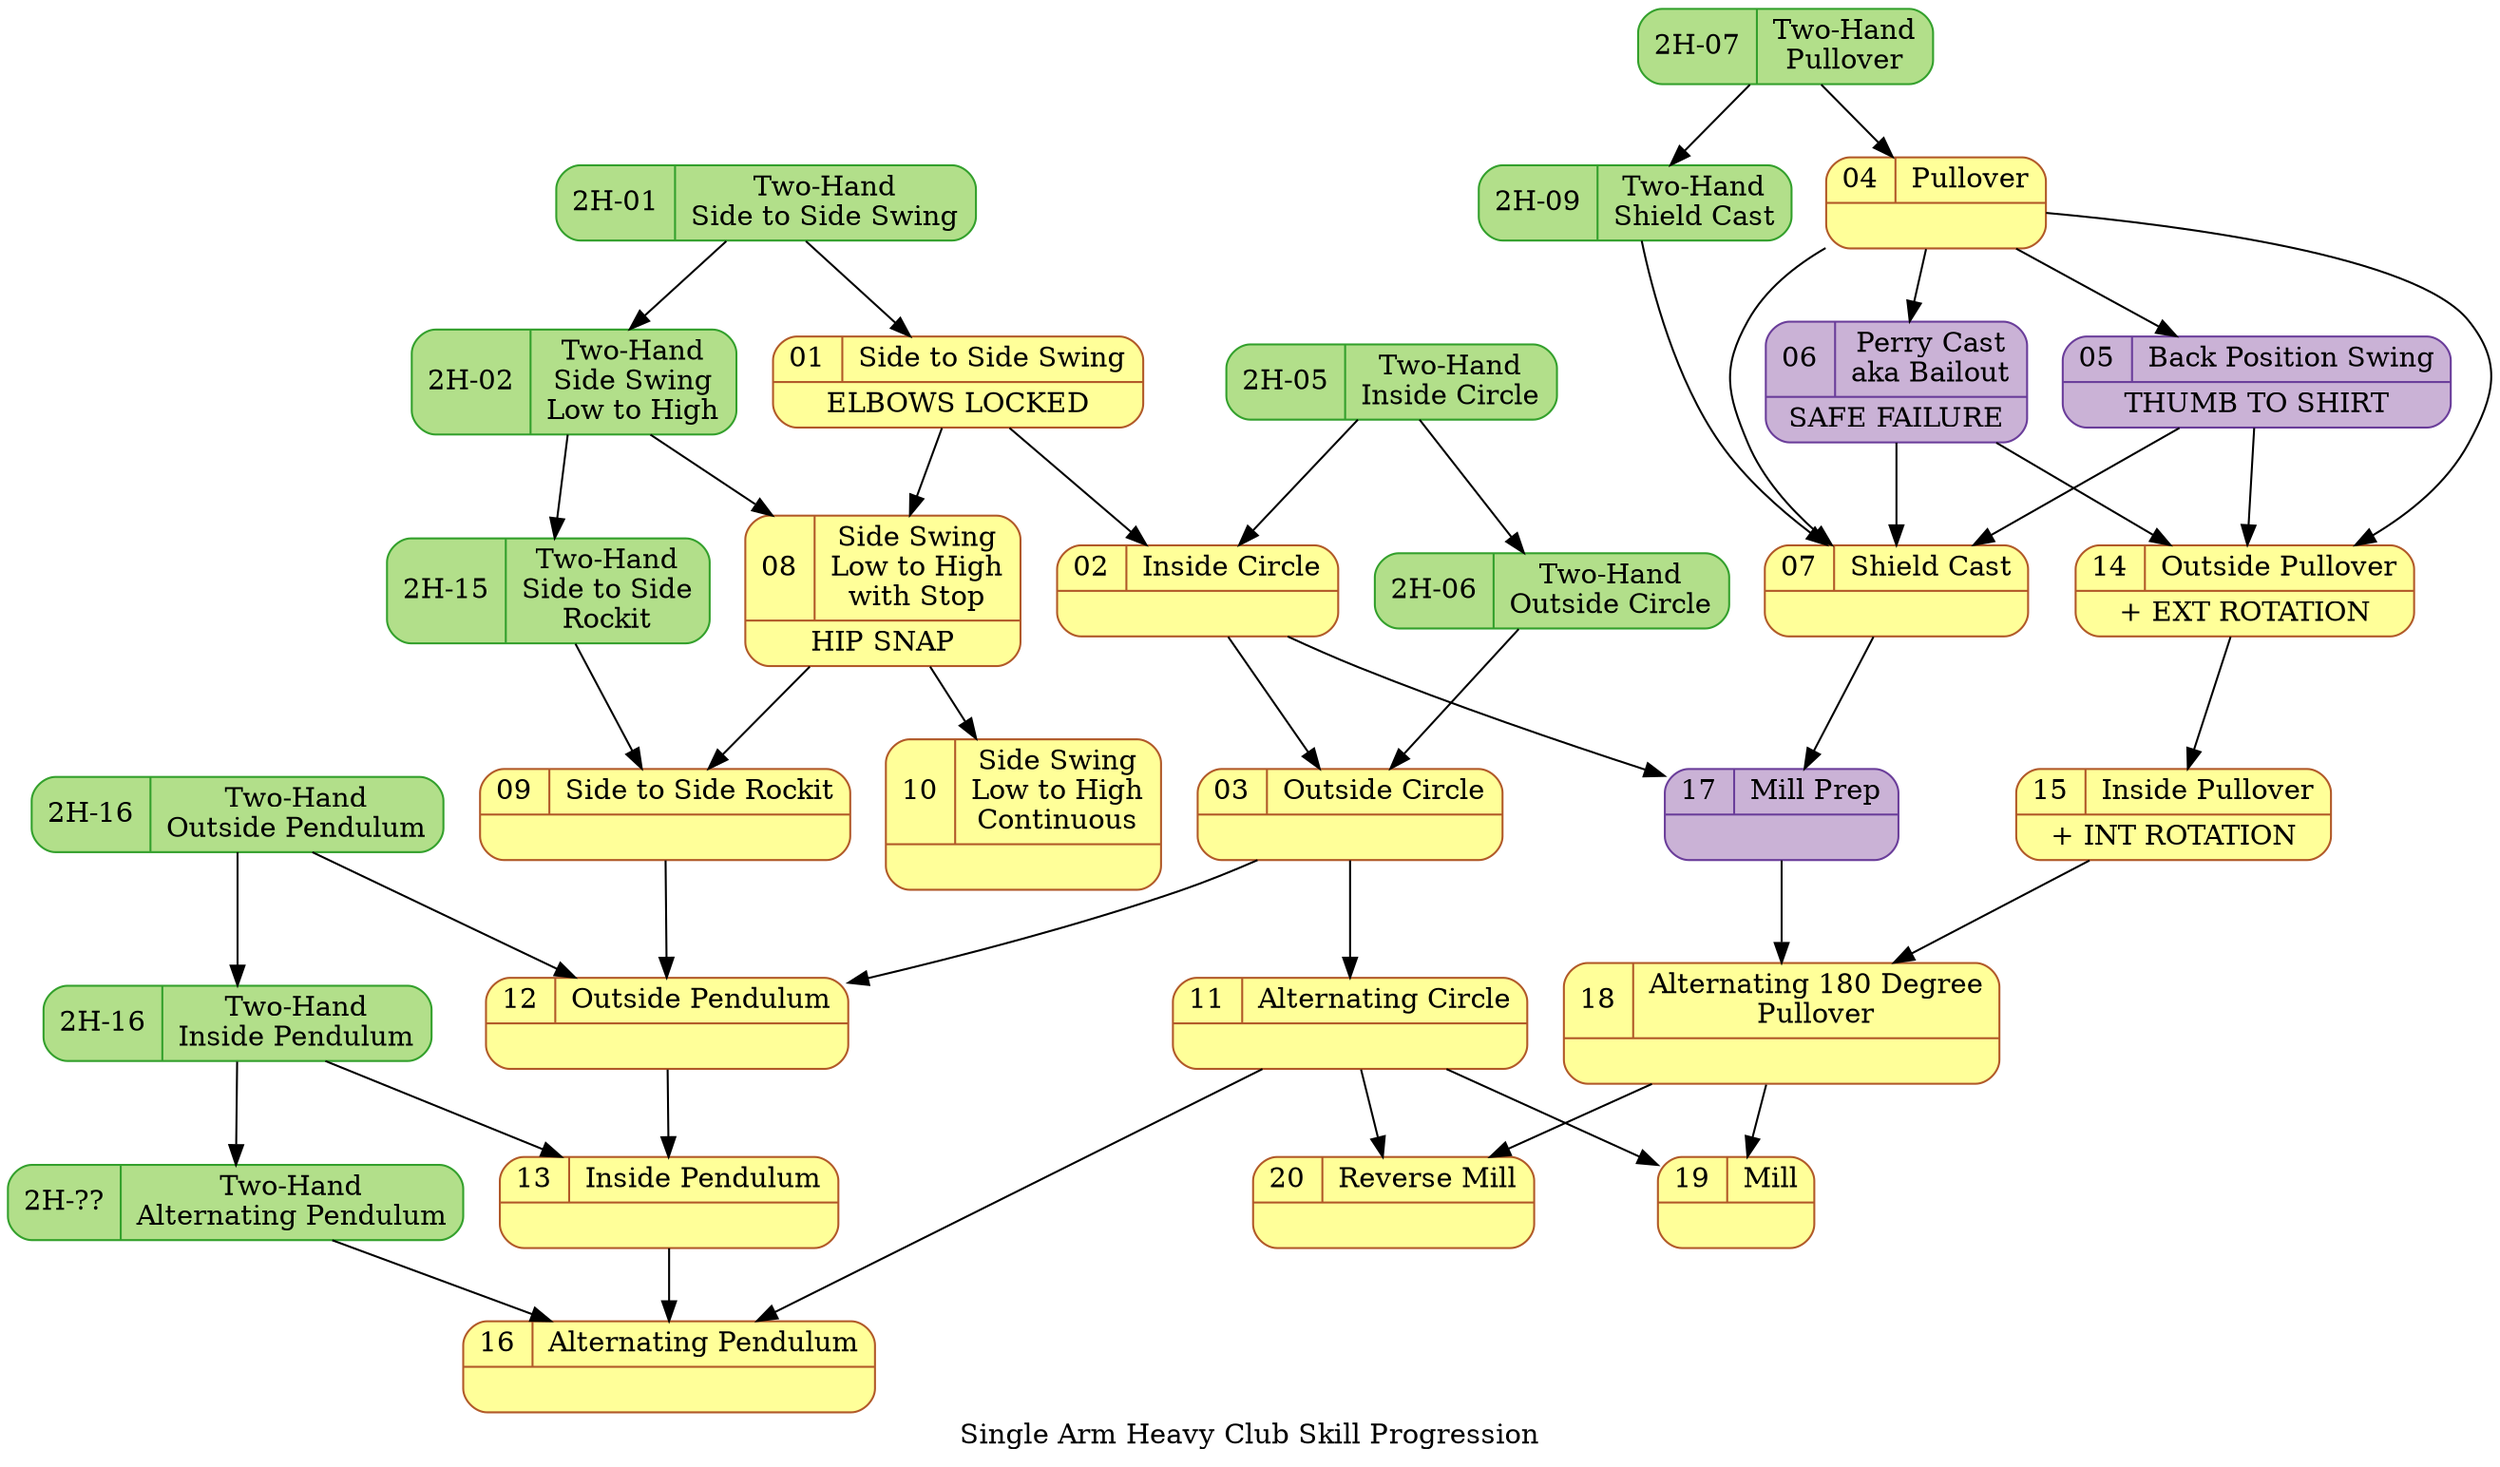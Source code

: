 digraph kb_progression {
  // Single Arm Heavy Club Skill Progression Diagram © 2023
  // by dznz using knowledge from Mark Wildman is licensed
  // under CC BY-NC-SA 4.0 
  // http://creativecommons.org/licenses/by-nc-sa/4.0/
  label="Single Arm Heavy Club Skill Progression"
  node [colorscheme="paired12"]
  node [shape=record]
  node [style="rounded,filled"]
  node [color=12, fillcolor=11]

  subgraph warmup {
    node [color=8, fillcolor=7]
  }

  subgraph aux {
    node [color=10, fillcolor=9]
    mov_backs2s, mov_perry, mov_millprep
  }

  // Movements external to this diagram
  subgraph ext {
    node [color=4, fillcolor=3]
    ext_2h_s2s, ext_2h_sideswingl2h, ext_2h_sc, ext_2h_pullover
    ext_2h_s2srockit
    ext_2h_incircle, ext_2h_outcircle
    ext_2h_outpend, ext_2h_inpend, ext_2h_altpend
  }

  ext_2h_s2s [label="{{2H-01|Two-Hand\nSide to Side Swing}}"]
  ext_2h_incircle [label="{{2H-05|Two-Hand\nInside Circle}}"]
  ext_2h_outcircle [label="{{2H-06|Two-Hand\nOutside Circle}}"]
  ext_2h_sc [label="{{2H-09|Two-Hand\nShield Cast}}"]
  ext_2h_sideswingl2h [label="{{2H-02|Two-Hand\nSide Swing\nLow to High}}" ]
  ext_2h_s2srockit [label="{{2H-15|Two-Hand\nSide to Side\nRockit}}"                         URL=""];
  ext_2h_pullover [label="{{2H-07|Two-Hand\nPullover}}" URL="https://www.youtube.com/watch?v=jpIn1Sumg78&list=PLk4oYPJ7TXKiueHS7UMPv-DxNMK6UELds&index=7"]
  ext_2h_outpend [label="{{2H-16|Two-Hand\nOutside Pendulum}}"]
  ext_2h_inpend [label="{{2H-16|Two-Hand\nInside Pendulum}}"]
  ext_2h_altpend [label="{{2H-??|Two-Hand\nAlternating Pendulum}}" URL="https://www.youtube.com/watch?v=GULjXPS_ba4"]
  
  mov_s2s               [label="{{01|Side to Side Swing}|ELBOWS LOCKED}"         URL="https://www.youtube.com/watch?v=cosgyt2BQG4&list=PLk4oYPJ7TXKgCH_TpdUCNs2-m5ZCqx-Pw"];
  mov_incircle          [label="{{02|Inside Circle}|}"                           URL="https://www.youtube.com/watch?v=-gtRj1KEUmw"];
  mov_outcircle         [label="{{03|Outside Circle}|}"                           URL="https://www.youtube.com/watch?v=Mf2QuZvRtQ4&list=PLk4oYPJ7TXKgCH_TpdUCNs2-m5ZCqx-Pw&index=2"];
  mov_pullover          [label="{{04|Pullover}|}"                                 URL="https://www.youtube.com/watch?v=HHT6TrTLJM8"];
  mov_backs2s           [label="{{05|Back Position Swing}|THUMB TO SHIRT}"                      URL="https://www.youtube.com/watch?v=sxePeWDR1U0"];
  mov_perry             [label="{{06|Perry Cast\naka Bailout}|SAFE FAILURE}" URL="https://www.youtube.com/watch?v=FpUecSrX_AI&list=PLk4oYPJ7TXKgCH_TpdUCNs2-m5ZCqx-Pw&index=3"];
  mov_sc                [label="{{07|Shield Cast}|}"                         URL="https://www.youtube.com/watch?v=huwc0g3yLWk&list=PLk4oYPJ7TXKgCH_TpdUCNs2-m5ZCqx-Pw&index=4"];
  mov_sideswingl2h      [label="{{08|Side Swing\nLow to High\nwith Stop}|HIP SNAP}"                         URL="https://www.youtube.com/watch?v=huwc0g3yLWk&list=PLk4oYPJ7TXKgCH_TpdUCNs2-m5ZCqx-Pw&index=5"];
  mov_s2srockit         [label="{{09|Side to Side Rockit}|}"                         URL="https://www.youtube.com/watch?v=I26O1ct_hik&list=PLk4oYPJ7TXKgCH_TpdUCNs2-m5ZCqx-Pw&index=6"];
  mov_sideswingl2hcont  [label="{{10|Side Swing\nLow to High\nContinuous}|}"                         URL="https://www.youtube.com/watch?v=I26O1ct_hik&list=PLk4oYPJ7TXKgCH_TpdUCNs2-m5ZCqx-Pw&index=7"];
  mov_altcircle         [label="{{11|Alternating Circle}|}"                         URL="https://www.youtube.com/watch?v=I26O1ct_hik&list=PLk4oYPJ7TXKgCH_TpdUCNs2-m5ZCqx-Pw&index=8"];
  mov_outpend           [label="{{12|Outside Pendulum}|}"                         URL="https://www.youtube.com/watch?v=I26O1ct_hik&list=PLk4oYPJ7TXKgCH_TpdUCNs2-m5ZCqx-Pw&index=9"];
  mov_inpend            [label="{{13|Inside Pendulum}|}"                         URL="https://www.youtube.com/watch?v=I26O1ct_hik&list=PLk4oYPJ7TXKgCH_TpdUCNs2-m5ZCqx-Pw&index=10"];
  mov_outpull           [label="{{14|Outside Pullover}|+ EXT ROTATION}"                         URL="https://www.youtube.com/watch?v=sJ5XCgdCMx8&list=PLk4oYPJ7TXKgCH_TpdUCNs2-m5ZCqx-Pw&index=14"];
  mov_inpull            [label="{{15|Inside Pullover}|+ INT ROTATION}"                         URL="https://www.youtube.com/watch?v=sJ5XCgdCMx8&list=PLk4oYPJ7TXKgCH_TpdUCNs2-m5ZCqx-Pw&index=15"];
  mov_altpend           [label="{{16|Alternating Pendulum}|}"                         URL="https://www.youtube.com/watch?v=I26O1ct_hik&list=PLk4oYPJ7TXKgCH_TpdUCNs2-m5ZCqx-Pw&index=16"];
  mov_millprep          [label="{{17|Mill Prep}|}"                                     URL="https://www.youtube.com/watch?v=I26O1ct_hik&list=PLk4oYPJ7TXKgCH_TpdUCNs2-m5ZCqx-Pw&index=17"];
  mov_alt180pull        [label="{{18|Alternating 180 Degree\nPullover}|}"                      URL="https://www.youtube.com/watch?v=I26O1ct_hik&list=PLk4oYPJ7TXKgCH_TpdUCNs2-m5ZCqx-Pw&index=18"];
  mov_mill              [label="{{19|Mill}|}"                                          URL="https://www.youtube.com/watch?v=I26O1ct_hik&list=PLk4oYPJ7TXKgCH_TpdUCNs2-m5ZCqx-Pw&index=19"];
  mov_revmill           [label="{{20|Reverse Mill}|}"                                  URL="https://www.youtube.com/watch?v=I26O1ct_hik&list=PLk4oYPJ7TXKgCH_TpdUCNs2-m5ZCqx-Pw&index=20"];

  // external skill links
  ext_2h_s2s -> ext_2h_sideswingl2h -> ext_2h_s2srockit;
  ext_2h_outpend -> ext_2h_inpend -> ext_2h_altpend;
  ext_2h_incircle -> ext_2h_outcircle;
  ext_2h_pullover -> ext_2h_sc;

  // external skill dependencies
  ext_2h_s2s -> mov_s2s;
  ext_2h_incircle -> mov_incircle;
  ext_2h_outcircle -> mov_outcircle;
  ext_2h_sc -> mov_sc;
  ext_2h_pullover -> mov_pullover;
  ext_2h_sideswingl2h -> mov_sideswingl2h;
  ext_2h_s2srockit -> mov_s2srockit;
  ext_2h_outpend -> mov_outpend;
  ext_2h_inpend -> mov_inpend;
  ext_2h_altpend -> mov_altpend;

  mov_s2s -> mov_sideswingl2h;
  mov_s2s -> mov_incircle;
  mov_incircle -> mov_outcircle;
  mov_sideswingl2h -> mov_s2srockit;
  mov_s2srockit -> mov_outpend;
  mov_outcircle -> mov_outpend;
  mov_sideswingl2h -> mov_sideswingl2hcont;
  mov_outcircle -> mov_altcircle;
  mov_outpend -> mov_inpend -> mov_altpend;
  mov_pullover -> mov_sc;
  mov_pullover -> mov_backs2s -> mov_sc;
  mov_pullover -> mov_perry -> mov_sc;
  mov_backs2s -> mov_outpull;
  mov_perry -> mov_outpull;
  mov_pullover -> mov_outpull;
  mov_outpull -> mov_inpull;
  mov_incircle -> mov_millprep;
  mov_sc -> mov_millprep;
  mov_millprep -> mov_alt180pull;
  mov_inpull -> mov_alt180pull;
  mov_alt180pull -> mov_mill;
  mov_altcircle -> mov_mill;
  mov_altcircle -> mov_revmill;
  mov_alt180pull -> mov_revmill;
  mov_altcircle -> mov_altpend;
}
